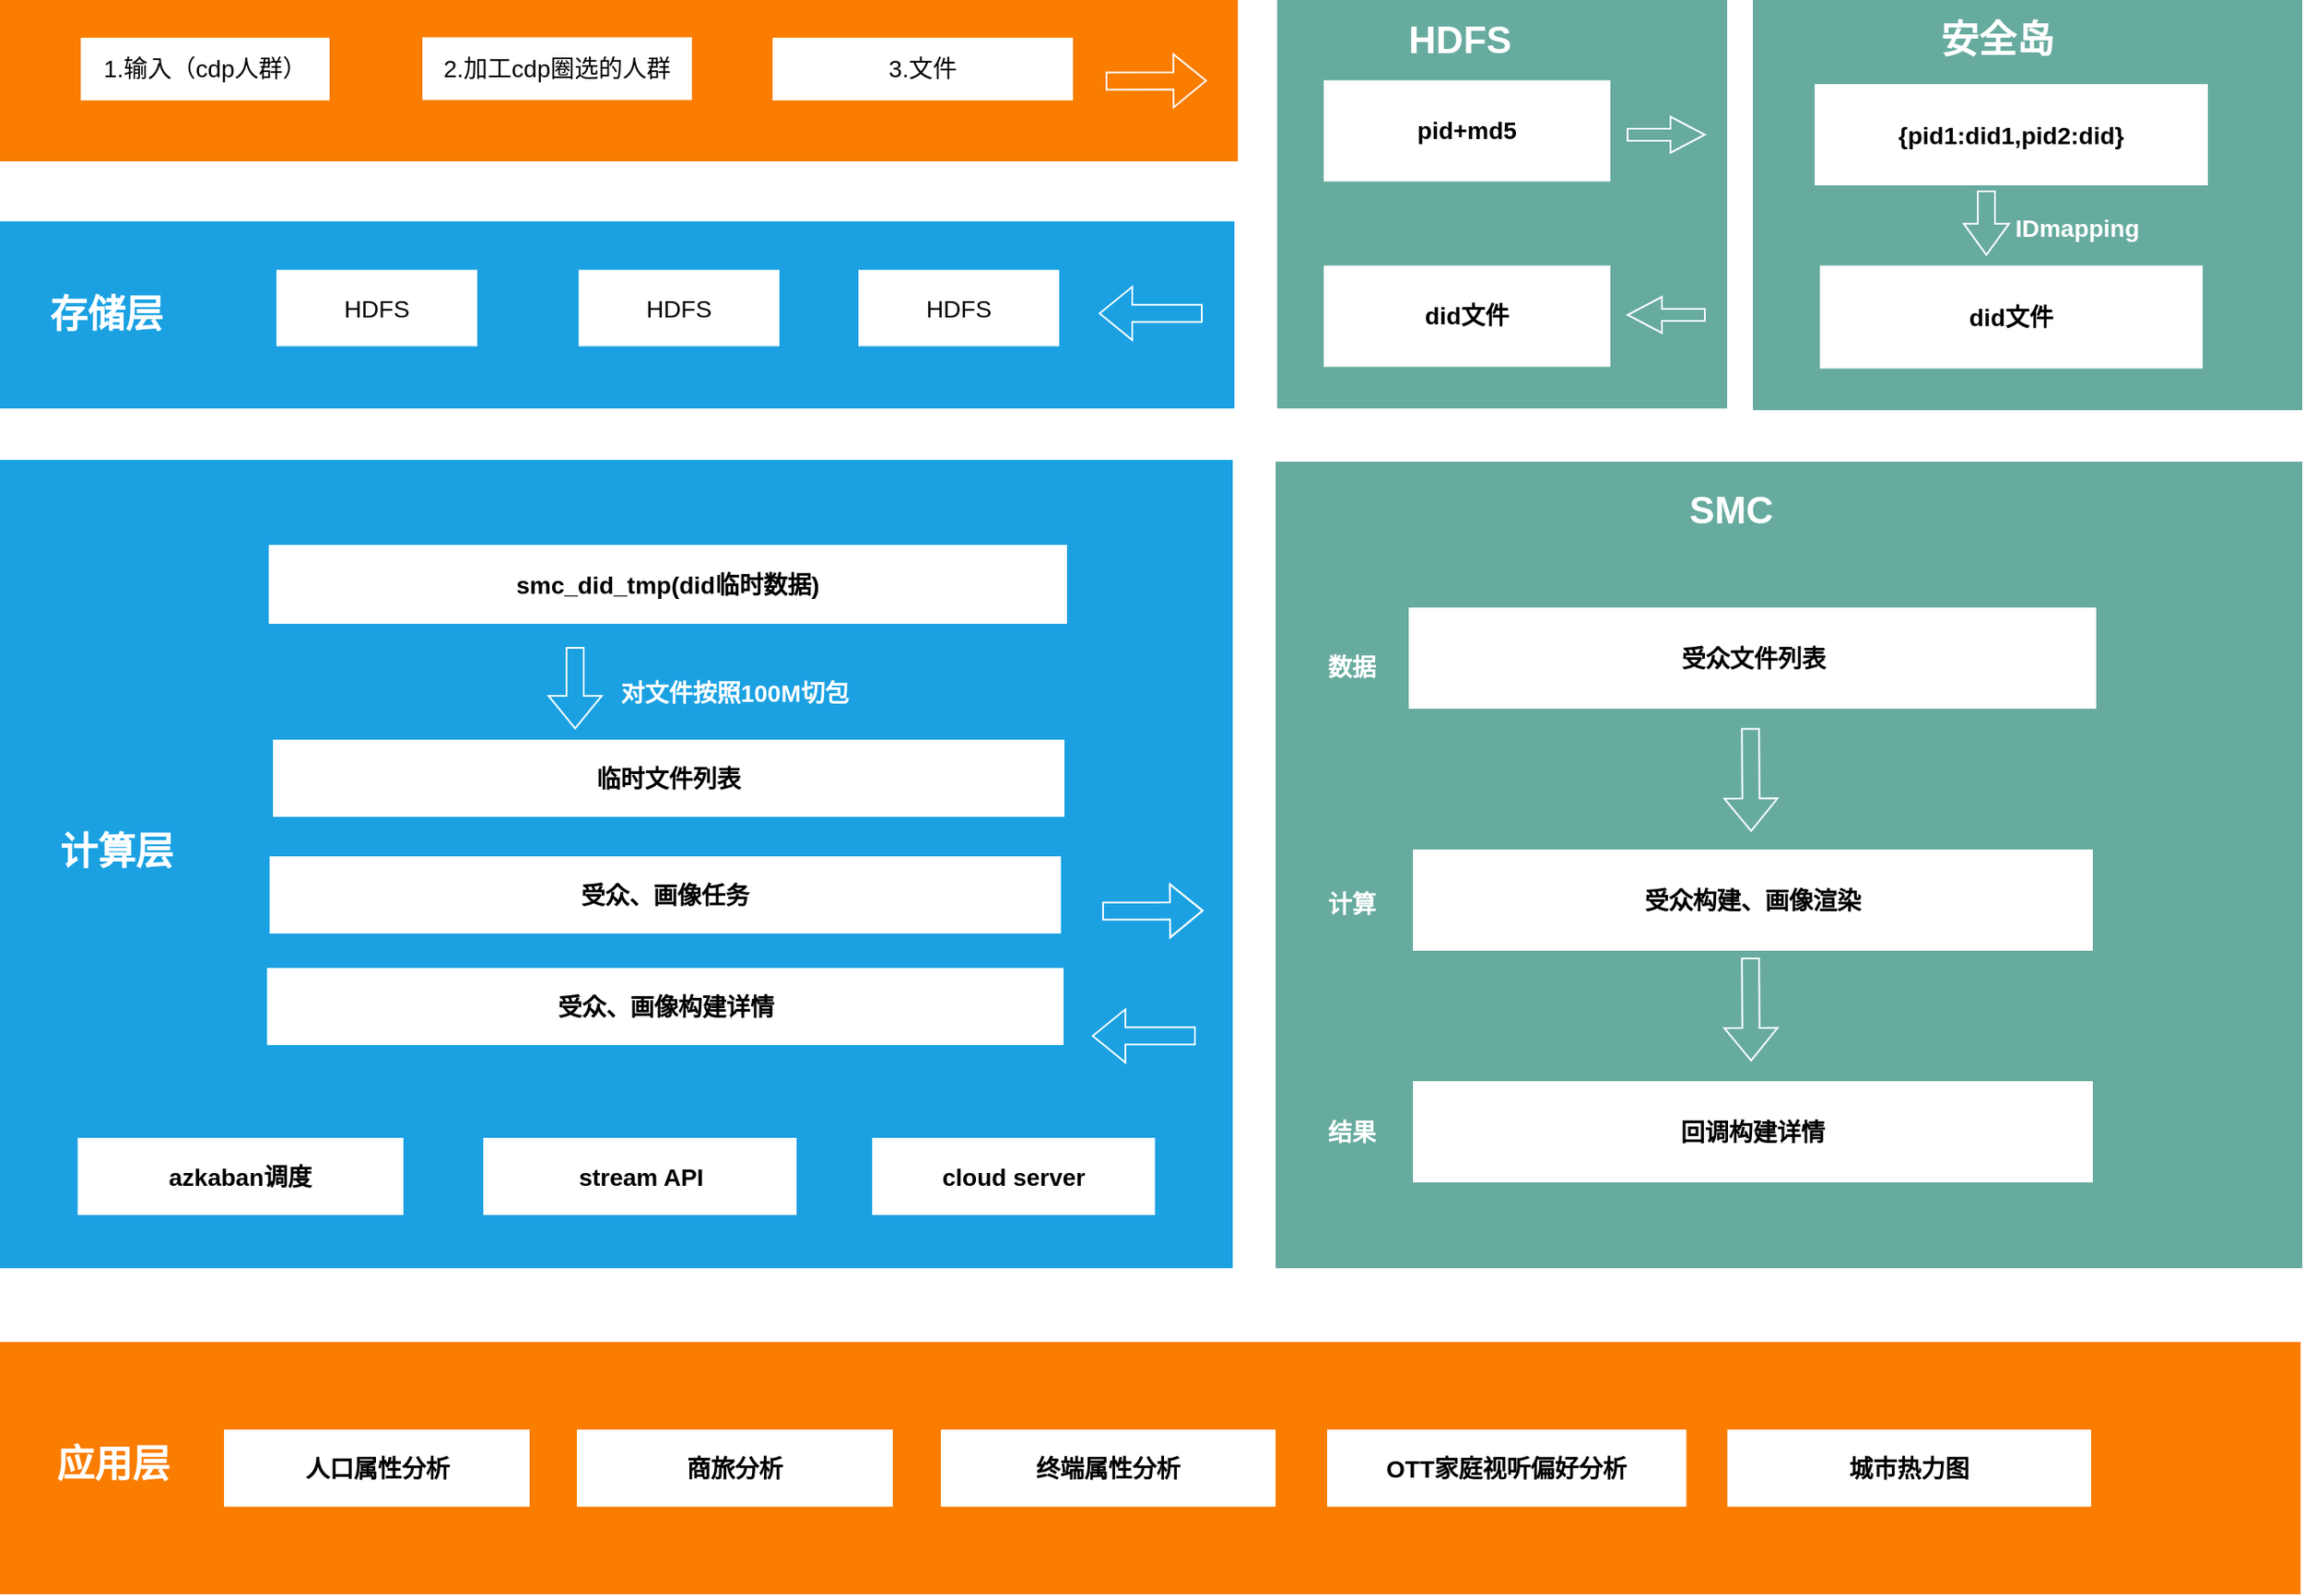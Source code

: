 <mxfile version="21.1.6" type="github">
  <diagram name="第 1 页" id="7fXY0yZBquvqDx3KHDn1">
    <mxGraphModel dx="2218" dy="2108" grid="0" gridSize="10" guides="1" tooltips="1" connect="1" arrows="1" fold="1" page="1" pageScale="1" pageWidth="1700" pageHeight="1100" math="0" shadow="0">
      <root>
        <mxCell id="0" />
        <mxCell id="1" parent="0" />
        <mxCell id="VDL4ZSIlyJueon5hfBDS-129" value="" style="rounded=0;whiteSpace=wrap;html=1;fillColor=#FA7D00;fontSize=14;fontStyle=1;strokeColor=none;" parent="1" vertex="1">
          <mxGeometry x="219" y="-1023" width="721" height="94" as="geometry" />
        </mxCell>
        <mxCell id="gfVVBqXn79-pAVJmNeN2-21" value="" style="rounded=0;whiteSpace=wrap;html=1;labelPosition=center;verticalLabelPosition=top;align=center;verticalAlign=bottom;fillColor=#67AB9F;strokeColor=none;" parent="1" vertex="1">
          <mxGeometry x="962" y="-754" width="598" height="470" as="geometry" />
        </mxCell>
        <mxCell id="VDL4ZSIlyJueon5hfBDS-1" value="" style="rounded=0;whiteSpace=wrap;html=1;fontSize=15;fontColor=#ffffff;fillColor=#1ba1e2;labelBackgroundColor=#33FFFF;strokeColor=none;" parent="1" vertex="1">
          <mxGeometry x="219" y="-894" width="719" height="109" as="geometry" />
        </mxCell>
        <mxCell id="VDL4ZSIlyJueon5hfBDS-2" value="&lt;font style=&quot;font-size: 22px;&quot;&gt;存储层&lt;/font&gt;" style="text;html=1;strokeColor=none;fillColor=none;align=center;verticalAlign=middle;whiteSpace=wrap;rounded=0;fontSize=22;fontColor=#FFFFFF;fontStyle=1" parent="1" vertex="1">
          <mxGeometry x="232" y="-854.5" width="98" height="30" as="geometry" />
        </mxCell>
        <mxCell id="VDL4ZSIlyJueon5hfBDS-4" value="&lt;span style=&quot;color: rgba(0, 0, 0, 0); font-family: monospace; font-size: 0px; text-align: start; background-color: rgb(251, 251, 251);&quot;&gt;%3CmxGraphModel%3E%3Croot%3E%3CmxCell%20id%3D%220%22%2F%3E%3CmxCell%20id%3D%221%22%20parent%3D%220%22%2F%3E%3CmxCell%20id%3D%222%22%20value%3D%22%26lt%3Bfont%20color%3D%26quot%3B%23000000%26quot%3B%20style%3D%26quot%3Bfont-size%3A%2013px%3B%26quot%3B%26gt%3B%E6%95%B0%E6%8D%AE%E5%AD%98%E5%82%A8%26lt%3B%2Ffont%26gt%3B%22%20style%3D%22text%3Bhtml%3D1%3BstrokeColor%3Dnone%3BfillColor%3Dnone%3Balign%3Dcenter%3BverticalAlign%3Dmiddle%3BwhiteSpace%3Dwrap%3Brounded%3D0%3BfontSize%3D13%3BfontColor%3D%23FFFFFF%3B%22%20vertex%3D%221%22%20parent%3D%221%22%3E%3CmxGeometry%20x%3D%22235%22%20y%3D%22165%22%20width%3D%2260%22%20height%3D%2230%22%20as%3D%22geometry%22%2F%3E%3C%2FmxCell%3E%3C%2Froot%3E%3C%2FmxGraphModel%3E&lt;/span&gt;" style="rounded=0;whiteSpace=wrap;html=1;fontSize=15;fontColor=#FFFFFF;fillColor=#1BA1E2;labelBackgroundColor=#33FFFF;strokeColor=none;" parent="1" vertex="1">
          <mxGeometry x="219" y="-755" width="718" height="471" as="geometry" />
        </mxCell>
        <mxCell id="VDL4ZSIlyJueon5hfBDS-13" value="" style="shape=flexArrow;endArrow=classic;html=1;rounded=0;strokeColor=#FFFFFF;" parent="1" edge="1">
          <mxGeometry width="50" height="50" relative="1" as="geometry">
            <mxPoint x="863" y="-975.75" as="sourcePoint" />
            <mxPoint x="922" y="-976" as="targetPoint" />
          </mxGeometry>
        </mxCell>
        <mxCell id="VDL4ZSIlyJueon5hfBDS-23" value="对文件按照100M切包" style="text;html=1;strokeColor=none;fillColor=none;align=center;verticalAlign=middle;whiteSpace=wrap;rounded=0;fontSize=14;fontStyle=1;fontColor=#FFFFFF;" parent="1" vertex="1">
          <mxGeometry x="574" y="-633" width="146" height="27" as="geometry" />
        </mxCell>
        <mxCell id="VDL4ZSIlyJueon5hfBDS-37" value="HDFS" style="rounded=0;whiteSpace=wrap;html=1;fillColor=#FFFFFF;strokeColor=none;fontSize=14;" parent="1" vertex="1">
          <mxGeometry x="380" y="-865.75" width="117" height="44.5" as="geometry" />
        </mxCell>
        <mxCell id="VDL4ZSIlyJueon5hfBDS-61" value="" style="rounded=0;whiteSpace=wrap;html=1;fillColor=#67AB9F;strokeColor=none;strokeWidth=3;" parent="1" vertex="1">
          <mxGeometry x="1240" y="-1023" width="320" height="239" as="geometry" />
        </mxCell>
        <mxCell id="VDL4ZSIlyJueon5hfBDS-63" value="&lt;font color=&quot;#000000&quot;&gt;&lt;b&gt;did文件&lt;/b&gt;&lt;/font&gt;" style="rounded=0;whiteSpace=wrap;html=1;fillColor=#FFFFFF;strokeColor=none;fontColor=#ffffff;fontSize=14;" parent="1" vertex="1">
          <mxGeometry x="1279" y="-868.25" width="223" height="60" as="geometry" />
        </mxCell>
        <mxCell id="VDL4ZSIlyJueon5hfBDS-64" value="&lt;font color=&quot;#ffffff&quot;&gt;数据&lt;/font&gt;" style="text;html=1;strokeColor=none;fillColor=none;align=center;verticalAlign=middle;whiteSpace=wrap;rounded=0;fontSize=14;fontStyle=1" parent="1" vertex="1">
          <mxGeometry x="1167" y="-963" width="98.5" height="30" as="geometry" />
        </mxCell>
        <mxCell id="VDL4ZSIlyJueon5hfBDS-65" value="&lt;font color=&quot;#ffffff&quot;&gt;结果&lt;/font&gt;" style="text;html=1;strokeColor=none;fillColor=none;align=center;verticalAlign=middle;whiteSpace=wrap;rounded=0;fontSize=14;fontStyle=1" parent="1" vertex="1">
          <mxGeometry x="1169" y="-854.5" width="98.5" height="35" as="geometry" />
        </mxCell>
        <mxCell id="VDL4ZSIlyJueon5hfBDS-66" value="&lt;font color=&quot;#ffffff&quot; style=&quot;font-size: 22px;&quot;&gt;安全岛&lt;/font&gt;" style="text;html=1;strokeColor=none;fillColor=none;align=center;verticalAlign=middle;whiteSpace=wrap;rounded=0;fontSize=14;fontStyle=1;fontColor=#000000;" parent="1" vertex="1">
          <mxGeometry x="1333" y="-1014" width="98.5" height="30" as="geometry" />
        </mxCell>
        <mxCell id="VDL4ZSIlyJueon5hfBDS-69" value="" style="shape=flexArrow;endArrow=classic;html=1;rounded=0;strokeColor=#FFFFFF;endWidth=15.385;endSize=5.715;" parent="1" edge="1">
          <mxGeometry width="50" height="50" relative="1" as="geometry">
            <mxPoint x="1376" y="-912" as="sourcePoint" />
            <mxPoint x="1376" y="-874" as="targetPoint" />
          </mxGeometry>
        </mxCell>
        <mxCell id="VDL4ZSIlyJueon5hfBDS-70" value="IDmapping" style="text;html=1;strokeColor=none;fillColor=none;align=center;verticalAlign=middle;whiteSpace=wrap;rounded=0;fontColor=#FFFFFF;fontSize=14;fontStyle=1" parent="1" vertex="1">
          <mxGeometry x="1399" y="-905" width="60" height="30" as="geometry" />
        </mxCell>
        <mxCell id="VDL4ZSIlyJueon5hfBDS-73" value="&lt;font style=&quot;font-size: 22px;&quot;&gt;计算层&lt;/font&gt;" style="text;html=1;strokeColor=none;fillColor=none;align=center;verticalAlign=middle;whiteSpace=wrap;rounded=0;fontSize=22;fontColor=#FFFFFF;fontStyle=1" parent="1" vertex="1">
          <mxGeometry x="238" y="-541.5" width="98" height="30" as="geometry" />
        </mxCell>
        <mxCell id="VDL4ZSIlyJueon5hfBDS-79" value="smc_did_tmp(did临时数据)" style="rounded=0;whiteSpace=wrap;html=1;fillColor=#FFFFFF;strokeColor=#FFFFFF;fontSize=14;fontStyle=1" parent="1" vertex="1">
          <mxGeometry x="376" y="-705" width="464" height="45" as="geometry" />
        </mxCell>
        <mxCell id="VDL4ZSIlyJueon5hfBDS-83" value="" style="shape=flexArrow;endArrow=classic;html=1;rounded=0;strokeColor=#FFFFFF;" parent="1" edge="1">
          <mxGeometry width="50" height="50" relative="1" as="geometry">
            <mxPoint x="554" y="-646" as="sourcePoint" />
            <mxPoint x="554" y="-598" as="targetPoint" />
          </mxGeometry>
        </mxCell>
        <mxCell id="VDL4ZSIlyJueon5hfBDS-84" value="临时文件列表" style="rounded=0;whiteSpace=wrap;html=1;fillColor=#FFFFFF;strokeColor=none;fontSize=14;fontStyle=1" parent="1" vertex="1">
          <mxGeometry x="378" y="-592" width="461" height="45" as="geometry" />
        </mxCell>
        <mxCell id="VDL4ZSIlyJueon5hfBDS-88" value="&lt;font color=&quot;#ffffff&quot; style=&quot;font-size: 22px;&quot;&gt;SMC&lt;/font&gt;" style="text;html=1;strokeColor=none;fillColor=none;align=center;verticalAlign=middle;whiteSpace=wrap;rounded=0;fontSize=14;fontStyle=1;fontColor=#000000;" parent="1" vertex="1">
          <mxGeometry x="1177.5" y="-740" width="98.5" height="30" as="geometry" />
        </mxCell>
        <mxCell id="VDL4ZSIlyJueon5hfBDS-90" value="x" style="rounded=0;whiteSpace=wrap;html=1;fontSize=15;fontColor=#ffffff;fillColor=#FA7D00;labelBackgroundColor=#33FFFF;strokeColor=none;" parent="1" vertex="1">
          <mxGeometry x="219" y="-241" width="1340" height="147" as="geometry" />
        </mxCell>
        <mxCell id="VDL4ZSIlyJueon5hfBDS-91" value="&lt;font style=&quot;font-size: 22px;&quot;&gt;应用层&lt;/font&gt;" style="text;html=1;strokeColor=none;fillColor=none;align=center;verticalAlign=middle;whiteSpace=wrap;rounded=0;fontSize=22;fontColor=#FFFFFF;fontStyle=1" parent="1" vertex="1">
          <mxGeometry x="236" y="-184.5" width="98" height="30" as="geometry" />
        </mxCell>
        <mxCell id="VDL4ZSIlyJueon5hfBDS-96" value="受众、画像任务" style="rounded=0;whiteSpace=wrap;html=1;fillColor=#FFFFFF;strokeColor=none;fontSize=14;fontStyle=1" parent="1" vertex="1">
          <mxGeometry x="376" y="-524" width="461" height="45" as="geometry" />
        </mxCell>
        <mxCell id="VDL4ZSIlyJueon5hfBDS-97" value="受众、画像构建详情" style="rounded=0;whiteSpace=wrap;html=1;fillColor=#FFFFFF;strokeColor=none;fontSize=14;fontStyle=1" parent="1" vertex="1">
          <mxGeometry x="374.5" y="-459" width="464" height="45" as="geometry" />
        </mxCell>
        <mxCell id="VDL4ZSIlyJueon5hfBDS-100" value="&lt;font color=&quot;#000000&quot;&gt;&lt;b&gt;受众文件列表&lt;/b&gt;&lt;/font&gt;" style="rounded=0;whiteSpace=wrap;html=1;fillColor=#FFFFFF;strokeColor=none;fontColor=#ffffff;fontSize=14;" parent="1" vertex="1">
          <mxGeometry x="1039.5" y="-669" width="400.5" height="59" as="geometry" />
        </mxCell>
        <mxCell id="VDL4ZSIlyJueon5hfBDS-101" value="&lt;font color=&quot;#000000&quot;&gt;&lt;b&gt;受众构建、画像渲染&lt;/b&gt;&lt;/font&gt;" style="rounded=0;whiteSpace=wrap;html=1;fillColor=#FFFFFF;strokeColor=none;fontColor=#ffffff;fontSize=14;" parent="1" vertex="1">
          <mxGeometry x="1042" y="-528" width="396" height="59" as="geometry" />
        </mxCell>
        <mxCell id="VDL4ZSIlyJueon5hfBDS-102" value="&lt;font color=&quot;#ffffff&quot;&gt;数据&lt;/font&gt;" style="text;html=1;strokeColor=none;fillColor=none;align=center;verticalAlign=middle;whiteSpace=wrap;rounded=0;fontSize=14;fontStyle=1" parent="1" vertex="1">
          <mxGeometry x="957" y="-649" width="98.5" height="30" as="geometry" />
        </mxCell>
        <mxCell id="VDL4ZSIlyJueon5hfBDS-103" value="&lt;font color=&quot;#ffffff&quot;&gt;计算&lt;/font&gt;" style="text;html=1;strokeColor=none;fillColor=none;align=center;verticalAlign=middle;whiteSpace=wrap;rounded=0;fontSize=14;fontStyle=1" parent="1" vertex="1">
          <mxGeometry x="957" y="-511.5" width="98.5" height="30" as="geometry" />
        </mxCell>
        <mxCell id="VDL4ZSIlyJueon5hfBDS-104" value="" style="shape=flexArrow;endArrow=classic;html=1;rounded=0;strokeColor=#FFFFFF;" parent="1" edge="1">
          <mxGeometry width="50" height="50" relative="1" as="geometry">
            <mxPoint x="1238.59" y="-598.75" as="sourcePoint" />
            <mxPoint x="1239" y="-538.25" as="targetPoint" />
          </mxGeometry>
        </mxCell>
        <mxCell id="VDL4ZSIlyJueon5hfBDS-105" value="&lt;font color=&quot;#000000&quot;&gt;&lt;b&gt;回调构建详情&lt;/b&gt;&lt;/font&gt;" style="rounded=0;whiteSpace=wrap;html=1;fillColor=#FFFFFF;strokeColor=none;fontColor=#ffffff;fontSize=14;" parent="1" vertex="1">
          <mxGeometry x="1042" y="-393" width="396" height="59" as="geometry" />
        </mxCell>
        <mxCell id="VDL4ZSIlyJueon5hfBDS-106" value="&lt;font color=&quot;#ffffff&quot;&gt;结果&lt;/font&gt;" style="text;html=1;strokeColor=none;fillColor=none;align=center;verticalAlign=middle;whiteSpace=wrap;rounded=0;fontSize=14;fontStyle=1" parent="1" vertex="1">
          <mxGeometry x="957" y="-378.5" width="98.5" height="30" as="geometry" />
        </mxCell>
        <mxCell id="VDL4ZSIlyJueon5hfBDS-107" value="" style="shape=flexArrow;endArrow=classic;html=1;rounded=0;strokeColor=#FFFFFF;" parent="1" edge="1">
          <mxGeometry width="50" height="50" relative="1" as="geometry">
            <mxPoint x="1238.59" y="-465" as="sourcePoint" />
            <mxPoint x="1239" y="-404.5" as="targetPoint" />
          </mxGeometry>
        </mxCell>
        <mxCell id="VDL4ZSIlyJueon5hfBDS-108" value="人口属性分析" style="rounded=0;whiteSpace=wrap;html=1;fillColor=#FFFFFF;strokeColor=none;fontSize=14;fontStyle=1" parent="1" vertex="1">
          <mxGeometry x="349.5" y="-190" width="178" height="45" as="geometry" />
        </mxCell>
        <mxCell id="VDL4ZSIlyJueon5hfBDS-109" value="商旅分析" style="rounded=0;whiteSpace=wrap;html=1;fillColor=#FFFFFF;strokeColor=none;fontSize=14;fontStyle=1" parent="1" vertex="1">
          <mxGeometry x="555" y="-190" width="184" height="45" as="geometry" />
        </mxCell>
        <mxCell id="VDL4ZSIlyJueon5hfBDS-110" value="终端属性分析" style="rounded=0;whiteSpace=wrap;html=1;fillColor=#FFFFFF;strokeColor=none;fontSize=14;fontStyle=1" parent="1" vertex="1">
          <mxGeometry x="767" y="-190" width="195" height="45" as="geometry" />
        </mxCell>
        <mxCell id="VDL4ZSIlyJueon5hfBDS-111" value="OTT家庭视听偏好分析" style="rounded=0;whiteSpace=wrap;html=1;fillColor=#FFFFFF;strokeColor=none;fontSize=14;fontStyle=1" parent="1" vertex="1">
          <mxGeometry x="992" y="-190" width="209.25" height="45" as="geometry" />
        </mxCell>
        <mxCell id="VDL4ZSIlyJueon5hfBDS-112" value="城市热力图" style="rounded=0;whiteSpace=wrap;html=1;fillColor=#FFFFFF;strokeColor=none;fontSize=14;fontStyle=1" parent="1" vertex="1">
          <mxGeometry x="1225.13" y="-190" width="211.87" height="45" as="geometry" />
        </mxCell>
        <mxCell id="VDL4ZSIlyJueon5hfBDS-117" value="&lt;font color=&quot;#000000&quot;&gt;&lt;b&gt;{pid1:did1,pid2:did}&lt;/b&gt;&lt;/font&gt;" style="rounded=0;whiteSpace=wrap;html=1;fillColor=#FFFFFF;strokeColor=none;fontColor=#ffffff;fontSize=14;" parent="1" vertex="1">
          <mxGeometry x="1276" y="-974" width="229" height="59" as="geometry" />
        </mxCell>
        <mxCell id="VDL4ZSIlyJueon5hfBDS-130" value="1.输入（cdp人群）" style="rounded=0;whiteSpace=wrap;html=1;fillColor=#FFFFFF;strokeColor=none;fontSize=14;" parent="1" vertex="1">
          <mxGeometry x="266" y="-1001" width="145" height="36.5" as="geometry" />
        </mxCell>
        <mxCell id="VDL4ZSIlyJueon5hfBDS-131" value="2.加工cdp圈选的人群" style="rounded=0;whiteSpace=wrap;html=1;fillColor=#FFFFFF;strokeColor=none;fontSize=14;" parent="1" vertex="1">
          <mxGeometry x="465" y="-1001.25" width="157" height="36.5" as="geometry" />
        </mxCell>
        <mxCell id="VDL4ZSIlyJueon5hfBDS-132" value="3.文件" style="rounded=0;whiteSpace=wrap;html=1;fillColor=#FFFFFF;strokeColor=none;fontSize=14;" parent="1" vertex="1">
          <mxGeometry x="669" y="-1001" width="175" height="36.5" as="geometry" />
        </mxCell>
        <mxCell id="VDL4ZSIlyJueon5hfBDS-138" value="HDFS" style="rounded=0;whiteSpace=wrap;html=1;fillColor=#FFFFFF;strokeColor=none;fontSize=14;" parent="1" vertex="1">
          <mxGeometry x="556" y="-865.75" width="117" height="44.5" as="geometry" />
        </mxCell>
        <mxCell id="VDL4ZSIlyJueon5hfBDS-139" value="HDFS" style="rounded=0;whiteSpace=wrap;html=1;fillColor=#FFFFFF;strokeColor=none;fontSize=14;" parent="1" vertex="1">
          <mxGeometry x="719" y="-865.75" width="117" height="44.5" as="geometry" />
        </mxCell>
        <mxCell id="VDL4ZSIlyJueon5hfBDS-143" value="" style="shape=flexArrow;endArrow=classic;html=1;rounded=0;strokeColor=#FFFFFF;" parent="1" edge="1">
          <mxGeometry width="50" height="50" relative="1" as="geometry">
            <mxPoint x="919.5" y="-840.33" as="sourcePoint" />
            <mxPoint x="859" y="-840.33" as="targetPoint" />
          </mxGeometry>
        </mxCell>
        <mxCell id="VDL4ZSIlyJueon5hfBDS-144" value="" style="shape=flexArrow;endArrow=classic;html=1;rounded=0;strokeColor=#FFFFFF;" parent="1" edge="1">
          <mxGeometry width="50" height="50" relative="1" as="geometry">
            <mxPoint x="861" y="-492.08" as="sourcePoint" />
            <mxPoint x="920" y="-492.33" as="targetPoint" />
            <Array as="points">
              <mxPoint x="893" y="-492.16" />
            </Array>
          </mxGeometry>
        </mxCell>
        <mxCell id="VDL4ZSIlyJueon5hfBDS-145" value="" style="shape=flexArrow;endArrow=classic;html=1;rounded=0;strokeColor=#FFFFFF;" parent="1" edge="1">
          <mxGeometry width="50" height="50" relative="1" as="geometry">
            <mxPoint x="915.5" y="-419.33" as="sourcePoint" />
            <mxPoint x="855" y="-419.33" as="targetPoint" />
          </mxGeometry>
        </mxCell>
        <mxCell id="VDL4ZSIlyJueon5hfBDS-146" value="azkaban调度" style="rounded=0;whiteSpace=wrap;html=1;fillColor=#FFFFFF;strokeColor=none;fontSize=14;fontStyle=1;fontColor=#000000;" parent="1" vertex="1">
          <mxGeometry x="264.25" y="-360" width="189.75" height="45" as="geometry" />
        </mxCell>
        <mxCell id="VDL4ZSIlyJueon5hfBDS-149" value="stream API" style="rounded=0;whiteSpace=wrap;html=1;fillColor=#FFFFFF;strokeColor=none;fontSize=14;fontStyle=1;fontColor=#000000;" parent="1" vertex="1">
          <mxGeometry x="500.5" y="-360" width="182.5" height="45" as="geometry" />
        </mxCell>
        <mxCell id="VDL4ZSIlyJueon5hfBDS-150" value="cloud server" style="rounded=0;whiteSpace=wrap;html=1;fillColor=#FFFFFF;strokeColor=none;fontSize=14;fontStyle=1;fontColor=#000000;" parent="1" vertex="1">
          <mxGeometry x="727" y="-360" width="164.75" height="45" as="geometry" />
        </mxCell>
        <mxCell id="MH02LadgXKcknvjcc25H-1" value="&lt;font color=&quot;#ffffff&quot;&gt;数据&lt;/font&gt;" style="text;html=1;strokeColor=none;fillColor=none;align=center;verticalAlign=middle;whiteSpace=wrap;rounded=0;fontSize=14;fontStyle=1" vertex="1" parent="1">
          <mxGeometry x="932.0" y="-892.25" width="98.5" height="30" as="geometry" />
        </mxCell>
        <mxCell id="MH02LadgXKcknvjcc25H-2" value="" style="rounded=0;whiteSpace=wrap;html=1;fillColor=#67AB9F;fontColor=#FFFFFF;strokeColor=none;" vertex="1" parent="1">
          <mxGeometry x="962.87" y="-1023" width="262.13" height="238" as="geometry" />
        </mxCell>
        <mxCell id="MH02LadgXKcknvjcc25H-3" value="" style="html=1;shadow=0;dashed=0;align=center;verticalAlign=middle;shape=mxgraph.arrows2.arrow;dy=0.67;dx=20;notch=0;strokeColor=#FFFFFF;fillColor=none;" vertex="1" parent="1">
          <mxGeometry x="1167" y="-955" width="45" height="21" as="geometry" />
        </mxCell>
        <mxCell id="MH02LadgXKcknvjcc25H-4" value="" style="html=1;shadow=0;dashed=0;align=center;verticalAlign=middle;shape=mxgraph.arrows2.arrow;dy=0.67;dx=20;notch=0;rotation=-180;strokeColor=#FFFFFF;fillColor=none;" vertex="1" parent="1">
          <mxGeometry x="1167" y="-850" width="45" height="21" as="geometry" />
        </mxCell>
        <mxCell id="MH02LadgXKcknvjcc25H-5" value="&lt;font color=&quot;#ffffff&quot; style=&quot;font-size: 22px;&quot;&gt;HDFS&lt;/font&gt;" style="text;html=1;strokeColor=none;fillColor=none;align=center;verticalAlign=middle;whiteSpace=wrap;rounded=0;fontSize=14;fontStyle=1;fontColor=#000000;" vertex="1" parent="1">
          <mxGeometry x="1020.25" y="-1014.25" width="98.5" height="30" as="geometry" />
        </mxCell>
        <mxCell id="MH02LadgXKcknvjcc25H-6" value="&lt;font color=&quot;#000000&quot;&gt;&lt;b&gt;pid+md5&lt;/b&gt;&lt;/font&gt;" style="rounded=0;whiteSpace=wrap;html=1;fillColor=#FFFFFF;strokeColor=none;fontColor=#ffffff;fontSize=14;" vertex="1" parent="1">
          <mxGeometry x="990.0" y="-976.25" width="167" height="59" as="geometry" />
        </mxCell>
        <mxCell id="MH02LadgXKcknvjcc25H-7" value="&lt;font color=&quot;#000000&quot;&gt;&lt;b&gt;did文件&lt;/b&gt;&lt;/font&gt;" style="rounded=0;whiteSpace=wrap;html=1;fillColor=#FFFFFF;strokeColor=none;fontColor=#ffffff;fontSize=14;" vertex="1" parent="1">
          <mxGeometry x="990.0" y="-868.25" width="167" height="59" as="geometry" />
        </mxCell>
      </root>
    </mxGraphModel>
  </diagram>
</mxfile>
